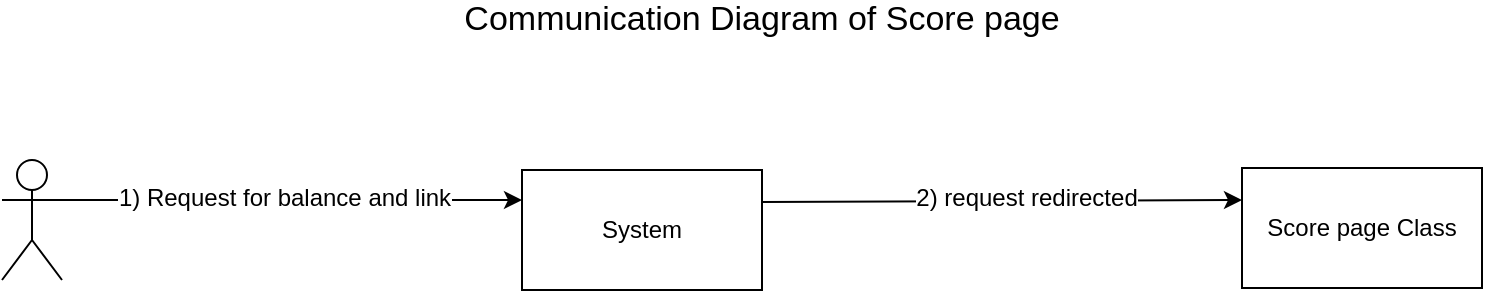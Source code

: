 <mxfile version="10.6.8" type="github"><diagram id="-i9FiKZzgvum9l42ebn4" name="Page-1"><mxGraphModel dx="821" dy="636" grid="1" gridSize="10" guides="1" tooltips="1" connect="1" arrows="1" fold="1" page="1" pageScale="1" pageWidth="291" pageHeight="413" math="0" shadow="0"><root><mxCell id="0"/><mxCell id="1" parent="0"/><mxCell id="q-LFnX3xgUtxjHESLR0g-1" value="" style="shape=umlActor;verticalLabelPosition=bottom;labelBackgroundColor=#ffffff;verticalAlign=top;html=1;outlineConnect=0;" parent="1" vertex="1"><mxGeometry x="20" y="120" width="30" height="60" as="geometry"/></mxCell><mxCell id="q-LFnX3xgUtxjHESLR0g-2" value="System" style="rounded=0;whiteSpace=wrap;html=1;" parent="1" vertex="1"><mxGeometry x="280" y="125" width="120" height="60" as="geometry"/></mxCell><mxCell id="q-LFnX3xgUtxjHESLR0g-3" value="&lt;span&gt;Score page Class&lt;/span&gt;" style="rounded=0;whiteSpace=wrap;html=1;" parent="1" vertex="1"><mxGeometry x="640" y="124" width="120" height="60" as="geometry"/></mxCell><mxCell id="q-LFnX3xgUtxjHESLR0g-4" value="" style="endArrow=classic;html=1;entryX=0;entryY=0.25;entryDx=0;entryDy=0;exitX=1;exitY=0.333;exitDx=0;exitDy=0;exitPerimeter=0;" parent="1" source="q-LFnX3xgUtxjHESLR0g-1" target="q-LFnX3xgUtxjHESLR0g-2" edge="1"><mxGeometry width="50" height="50" relative="1" as="geometry"><mxPoint x="100" y="190" as="sourcePoint"/><mxPoint x="150" y="140" as="targetPoint"/></mxGeometry></mxCell><mxCell id="q-LFnX3xgUtxjHESLR0g-5" value="&lt;span&gt;1) Request for balance and link&lt;/span&gt;&lt;br&gt;" style="text;html=1;resizable=0;points=[];align=center;verticalAlign=middle;labelBackgroundColor=#ffffff;" parent="q-LFnX3xgUtxjHESLR0g-4" vertex="1" connectable="0"><mxGeometry x="-0.035" y="1" relative="1" as="geometry"><mxPoint as="offset"/></mxGeometry></mxCell><mxCell id="q-LFnX3xgUtxjHESLR0g-6" value="" style="endArrow=classic;html=1;exitX=1;exitY=0.25;exitDx=0;exitDy=0;entryX=0;entryY=0.25;entryDx=0;entryDy=0;" parent="1" edge="1"><mxGeometry width="50" height="50" relative="1" as="geometry"><mxPoint x="400" y="141" as="sourcePoint"/><mxPoint x="640" y="140" as="targetPoint"/></mxGeometry></mxCell><mxCell id="q-LFnX3xgUtxjHESLR0g-7" value="&lt;span&gt;2) request redirected&lt;/span&gt;&lt;br&gt;" style="text;html=1;resizable=0;points=[];align=center;verticalAlign=middle;labelBackgroundColor=#ffffff;" parent="q-LFnX3xgUtxjHESLR0g-6" vertex="1" connectable="0"><mxGeometry x="0.208" relative="1" as="geometry"><mxPoint x="-13" y="-2" as="offset"/></mxGeometry></mxCell><mxCell id="q-LFnX3xgUtxjHESLR0g-8" value="&lt;font style=&quot;font-size: 17px&quot;&gt;Communication Diagram of Score page&lt;/font&gt;" style="text;html=1;strokeColor=none;fillColor=none;align=center;verticalAlign=middle;whiteSpace=wrap;rounded=0;" parent="1" vertex="1"><mxGeometry x="160" y="40" width="480" height="20" as="geometry"/></mxCell></root></mxGraphModel></diagram></mxfile>